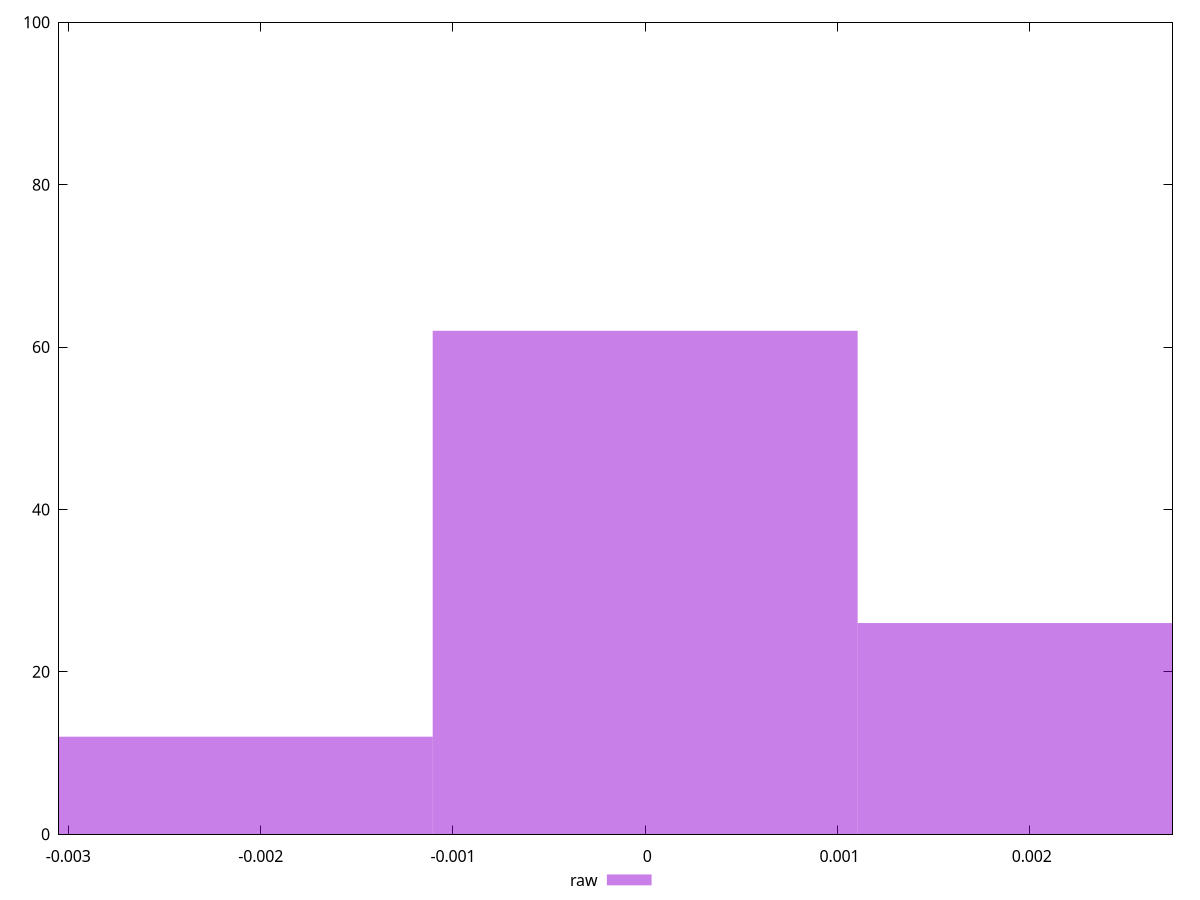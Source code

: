 reset

$raw <<EOF
0 62
0.0022101571659334813 26
-0.0022101571659334813 12
EOF

set key outside below
set boxwidth 0.0022101571659334813
set xrange [-0.003048599837222304:0.002742461950465861]
set yrange [0:100]
set trange [0:100]
set style fill transparent solid 0.5 noborder
set terminal svg size 640, 490 enhanced background rgb 'white'
set output "reprap/meta/pScore-difference/samples/pages+cached+noexternal+nomedia+nocss/raw/histogram.svg"

plot $raw title "raw" with boxes

reset
